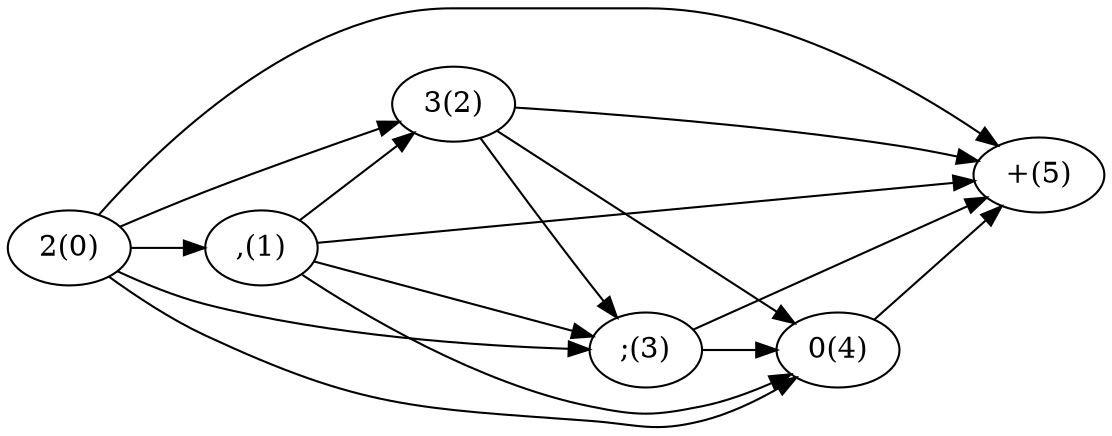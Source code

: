 digraph Figure {
layout="dot"
rankdir=LR;

"2(0)" -> ",(1)"
"2(0)" -> "3(2)"
"2(0)" -> ";(3)"
"2(0)" -> "0(4)"
"2(0)" -> "+(5)"
",(1)" -> "3(2)"
",(1)" -> ";(3)"
",(1)" -> "0(4)"
",(1)" -> "+(5)"
"3(2)" -> ";(3)"
"3(2)" -> "0(4)"
"3(2)" -> "+(5)"
";(3)" -> "0(4)"
";(3)" -> "+(5)"
"0(4)" -> "+(5)"


}
